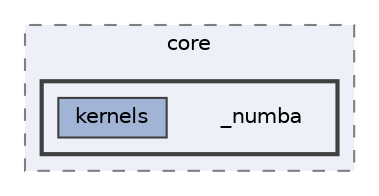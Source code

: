 digraph "/home/jam/Research/IRES-2025/dev/src/llm-scripts/testing/hypothesis-testing/hyp-env/lib/python3.12/site-packages/pandas/core/_numba"
{
 // LATEX_PDF_SIZE
  bgcolor="transparent";
  edge [fontname=Helvetica,fontsize=10,labelfontname=Helvetica,labelfontsize=10];
  node [fontname=Helvetica,fontsize=10,shape=box,height=0.2,width=0.4];
  compound=true
  subgraph clusterdir_5205ffcf50a564ea4f46690fbcd2ca15 {
    graph [ bgcolor="#edf0f7", pencolor="grey50", label="core", fontname=Helvetica,fontsize=10 style="filled,dashed", URL="dir_5205ffcf50a564ea4f46690fbcd2ca15.html",tooltip=""]
  subgraph clusterdir_82b2dd2b78782794b4e089895692f3d7 {
    graph [ bgcolor="#edf0f7", pencolor="grey25", label="", fontname=Helvetica,fontsize=10 style="filled,bold", URL="dir_82b2dd2b78782794b4e089895692f3d7.html",tooltip=""]
    dir_82b2dd2b78782794b4e089895692f3d7 [shape=plaintext, label="_numba"];
  dir_e61391a4b6639518e50556b28420eed9 [label="kernels", fillcolor="#a2b4d6", color="grey25", style="filled", URL="dir_e61391a4b6639518e50556b28420eed9.html",tooltip=""];
  }
  }
}
